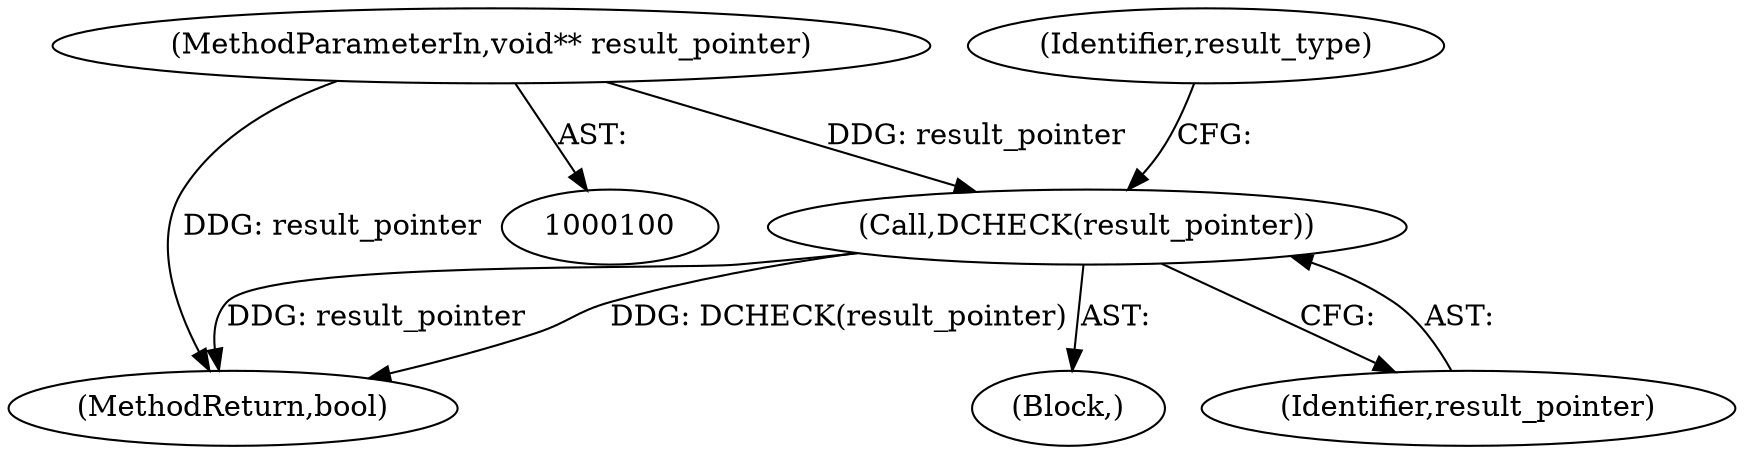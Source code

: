 digraph "0_Chrome_181c7400b2bf50ba02ac77149749fb419b4d4797@pointer" {
"1000108" [label="(MethodParameterIn,void** result_pointer)"];
"1000115" [label="(Call,DCHECK(result_pointer))"];
"1000234" [label="(MethodReturn,bool)"];
"1000110" [label="(Block,)"];
"1000108" [label="(MethodParameterIn,void** result_pointer)"];
"1000115" [label="(Call,DCHECK(result_pointer))"];
"1000116" [label="(Identifier,result_pointer)"];
"1000118" [label="(Identifier,result_type)"];
"1000108" -> "1000100"  [label="AST: "];
"1000108" -> "1000234"  [label="DDG: result_pointer"];
"1000108" -> "1000115"  [label="DDG: result_pointer"];
"1000115" -> "1000110"  [label="AST: "];
"1000115" -> "1000116"  [label="CFG: "];
"1000116" -> "1000115"  [label="AST: "];
"1000118" -> "1000115"  [label="CFG: "];
"1000115" -> "1000234"  [label="DDG: DCHECK(result_pointer)"];
"1000115" -> "1000234"  [label="DDG: result_pointer"];
}
